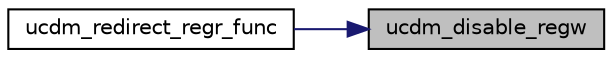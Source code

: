 digraph "ucdm_disable_regw"
{
 // INTERACTIVE_SVG=YES
 // LATEX_PDF_SIZE
  bgcolor="transparent";
  edge [fontname="Helvetica",fontsize="10",labelfontname="Helvetica",labelfontsize="10"];
  node [fontname="Helvetica",fontsize="10",shape=record];
  rankdir="RL";
  Node1 [label="ucdm_disable_regw",height=0.2,width=0.4,color="black", fillcolor="grey75", style="filled", fontcolor="black",tooltip="Disable UCDM register write access on a register."];
  Node1 -> Node2 [dir="back",color="midnightblue",fontsize="10",style="solid",fontname="Helvetica"];
  Node2 [label="ucdm_redirect_regr_func",height=0.2,width=0.4,color="black",URL="$ucdm_8c.html#a9d111350a23d5fb38c93e67acf1b5451",tooltip="Configure UCDM register read access on this register to redirect to a function pointer."];
}
